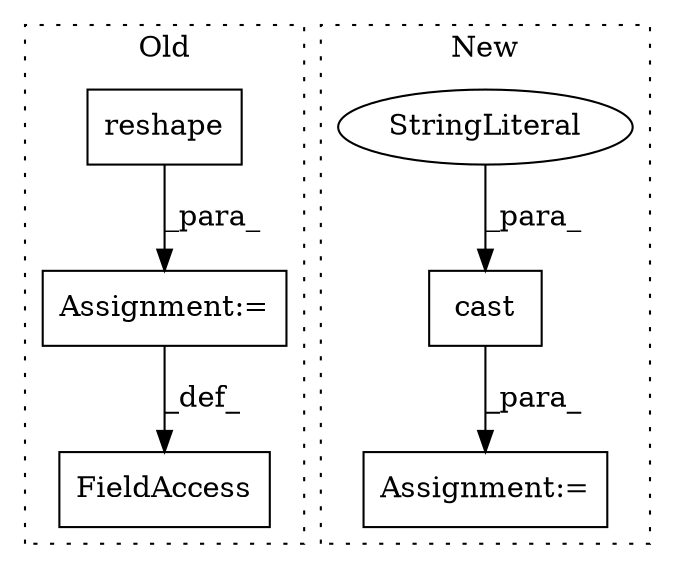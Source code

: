 digraph G {
subgraph cluster0 {
1 [label="reshape" a="32" s="1255,1318" l="8,1" shape="box"];
4 [label="Assignment:=" a="7" s="1342" l="1" shape="box"];
5 [label="FieldAccess" a="22" s="1383" l="17" shape="box"];
label = "Old";
style="dotted";
}
subgraph cluster1 {
2 [label="cast" a="32" s="1723,1752" l="5,1" shape="box"];
3 [label="Assignment:=" a="7" s="1708" l="1" shape="box"];
6 [label="StringLiteral" a="45" s="1745" l="7" shape="ellipse"];
label = "New";
style="dotted";
}
1 -> 4 [label="_para_"];
2 -> 3 [label="_para_"];
4 -> 5 [label="_def_"];
6 -> 2 [label="_para_"];
}